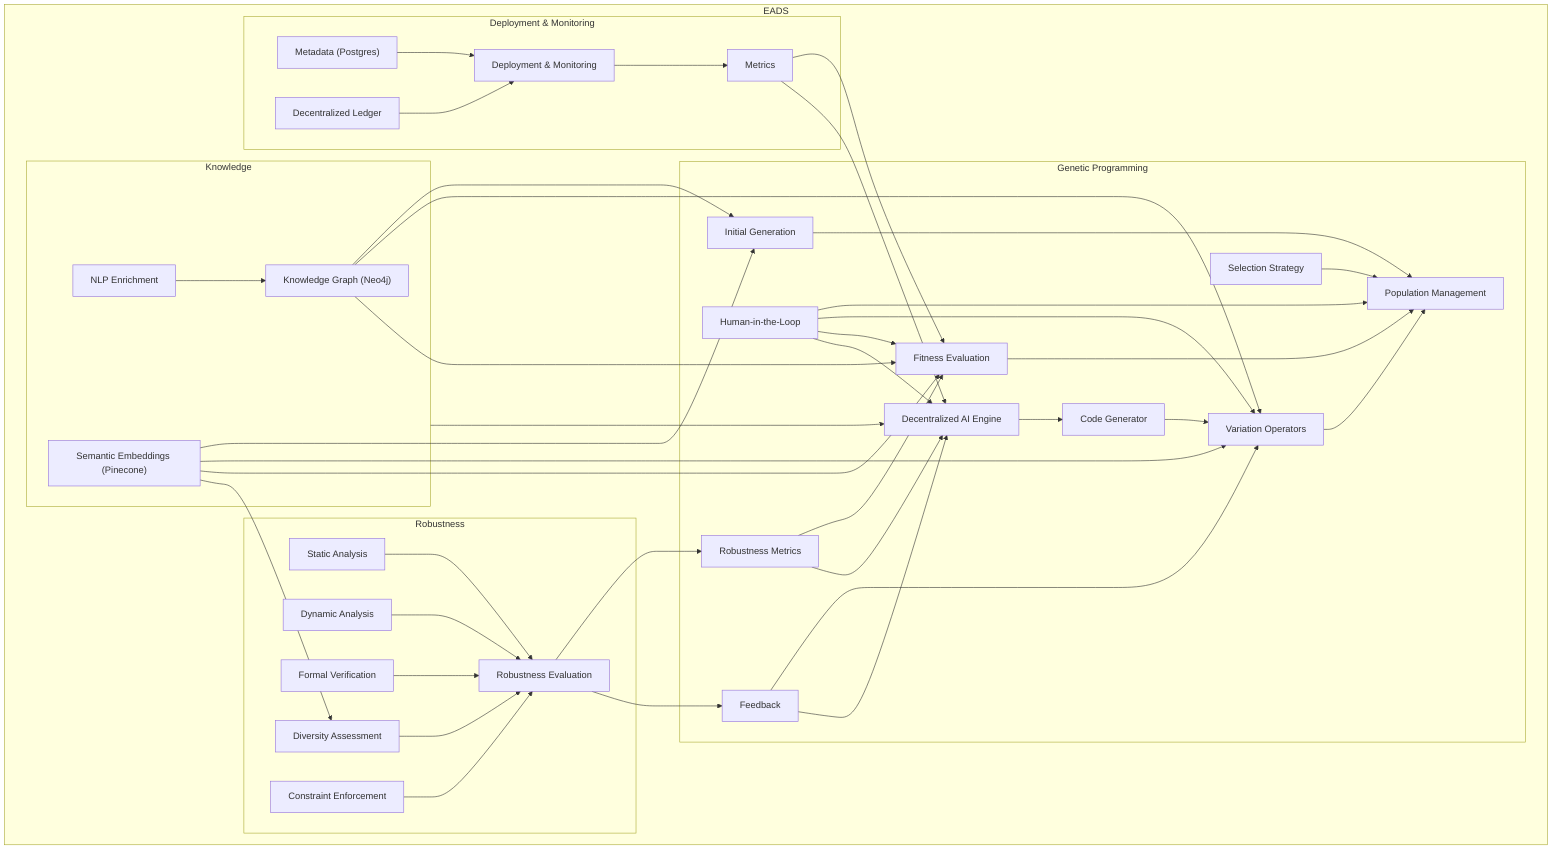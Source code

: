 graph LR
    subgraph EADS
        direction LR
        subgraph Knowledge
            KG["Knowledge Graph (Neo4j)"]
            SE["Semantic Embeddings (Pinecone)"]
            NLP[NLP Enrichment] --> KG
        end

        subgraph "Genetic&nbsp;Programming"
            IG[Initial Generation] --> PM[Population Management]
            VO[Variation Operators] --> PM
            FE[Fitness Evaluation] --> PM
            SS[Selection Strategy] --> PM
            KG & SE --> IG & VO & FE
            FB[Feedback] --> VO & AI
            HCI["Human-in-the-Loop"] --> PM & VO & FE & AI
            AI["Decentralized AI Engine"] --> CG[Code Generator]
            CG --> VO
            RM[Robustness Metrics] --> FE & AI
            
        end

        subgraph Robustness
            direction TB
            SA[Static Analysis] --> RE[Robustness Evaluation]
            DA[Dynamic Analysis] --> RE
            FV[Formal Verification] --> RE
            DV[Diversity Assessment] --> RE
            CE[Constraint Enforcement] --> RE
            RE --> RM & FB
            SE --> DV
        end
        subgraph "Deployment&nbsp;&&nbsp;Monitoring"
           DM[Deployment & Monitoring]
           MD["Metadata (Postgres)"] --> DM
           DLT[Decentralized Ledger] --> DM
           DM --> Metrics[Metrics]
           Metrics --> FE & AI
        end


    end
    Knowledge --> AI